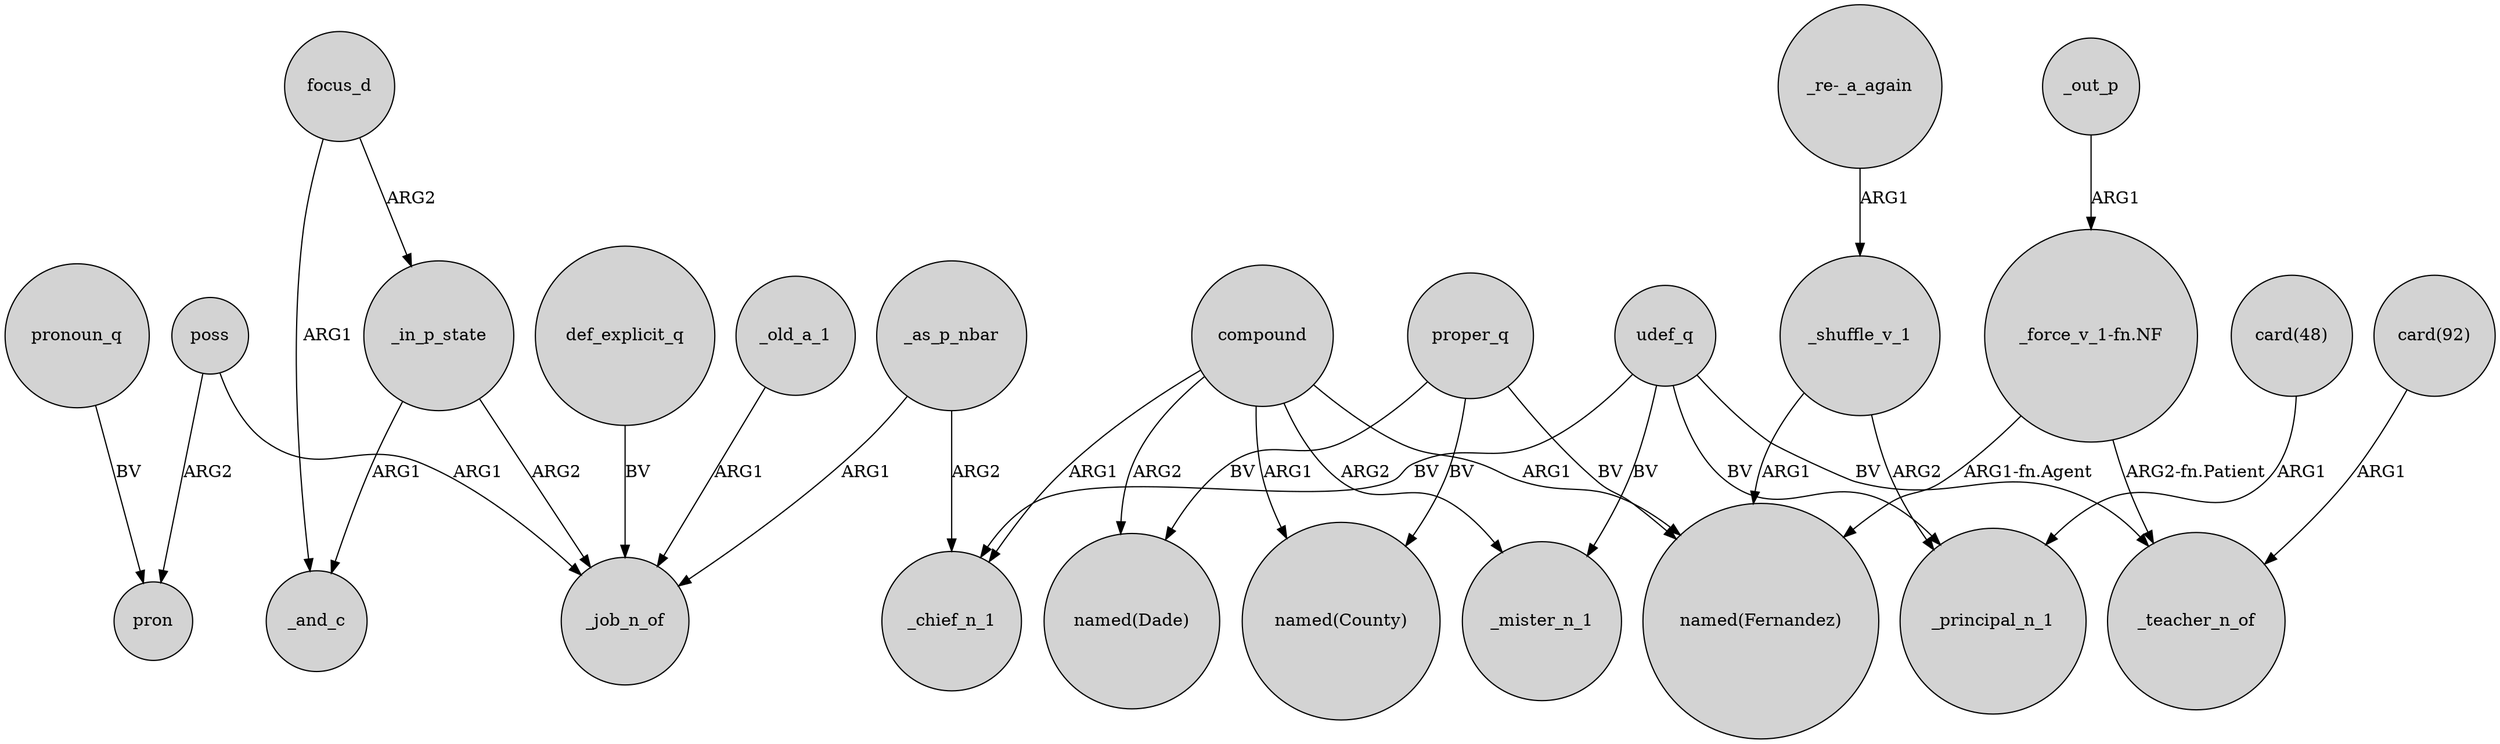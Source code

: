 digraph {
	node [shape=circle style=filled]
	_in_p_state -> _and_c [label=ARG1]
	_out_p -> "_force_v_1-fn.NF" [label=ARG1]
	poss -> pron [label=ARG2]
	proper_q -> "named(Dade)" [label=BV]
	_as_p_nbar -> _job_n_of [label=ARG1]
	compound -> _chief_n_1 [label=ARG1]
	compound -> _mister_n_1 [label=ARG2]
	_in_p_state -> _job_n_of [label=ARG2]
	focus_d -> _in_p_state [label=ARG2]
	proper_q -> "named(Fernandez)" [label=BV]
	_shuffle_v_1 -> "named(Fernandez)" [label=ARG1]
	udef_q -> _mister_n_1 [label=BV]
	udef_q -> _teacher_n_of [label=BV]
	compound -> "named(Dade)" [label=ARG2]
	compound -> "named(Fernandez)" [label=ARG1]
	udef_q -> _principal_n_1 [label=BV]
	"_force_v_1-fn.NF" -> _teacher_n_of [label="ARG2-fn.Patient"]
	"card(48)" -> _principal_n_1 [label=ARG1]
	_shuffle_v_1 -> _principal_n_1 [label=ARG2]
	"card(92)" -> _teacher_n_of [label=ARG1]
	_as_p_nbar -> _chief_n_1 [label=ARG2]
	pronoun_q -> pron [label=BV]
	"_force_v_1-fn.NF" -> "named(Fernandez)" [label="ARG1-fn.Agent"]
	udef_q -> _chief_n_1 [label=BV]
	poss -> _job_n_of [label=ARG1]
	def_explicit_q -> _job_n_of [label=BV]
	"_re-_a_again" -> _shuffle_v_1 [label=ARG1]
	focus_d -> _and_c [label=ARG1]
	_old_a_1 -> _job_n_of [label=ARG1]
	compound -> "named(County)" [label=ARG1]
	proper_q -> "named(County)" [label=BV]
}
